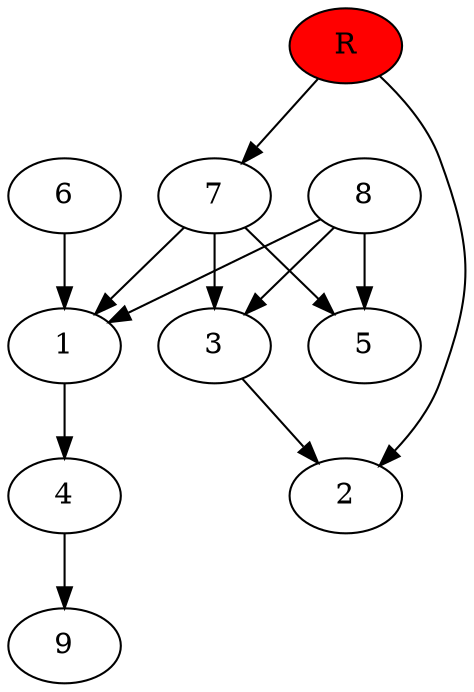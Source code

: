 digraph prb3568 {
	1
	2
	3
	4
	5
	6
	7
	8
	R [fillcolor="#ff0000" style=filled]
	1 -> 4
	3 -> 2
	4 -> 9
	6 -> 1
	7 -> 1
	7 -> 3
	7 -> 5
	8 -> 1
	8 -> 3
	8 -> 5
	R -> 2
	R -> 7
}
